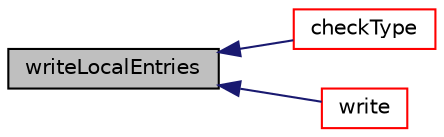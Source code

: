 digraph "writeLocalEntries"
{
  bgcolor="transparent";
  edge [fontname="Helvetica",fontsize="10",labelfontname="Helvetica",labelfontsize="10"];
  node [fontname="Helvetica",fontsize="10",shape=record];
  rankdir="LR";
  Node806 [label="writeLocalEntries",height=0.2,width=0.4,color="black", fillcolor="grey75", style="filled", fontcolor="black"];
  Node806 -> Node807 [dir="back",color="midnightblue",fontsize="10",style="solid",fontname="Helvetica"];
  Node807 [label="checkType",height=0.2,width=0.4,color="red",URL="$a32129.html#ad72f1118ee25d5a9fcb73f4c5d8ea9d0",tooltip="Check the type of the patch. "];
  Node806 -> Node823 [dir="back",color="midnightblue",fontsize="10",style="solid",fontname="Helvetica"];
  Node823 [label="write",height=0.2,width=0.4,color="red",URL="$a32129.html#a293fdfec8bdfbd5c3913ab4c9f3454ff",tooltip="Write. "];
}
